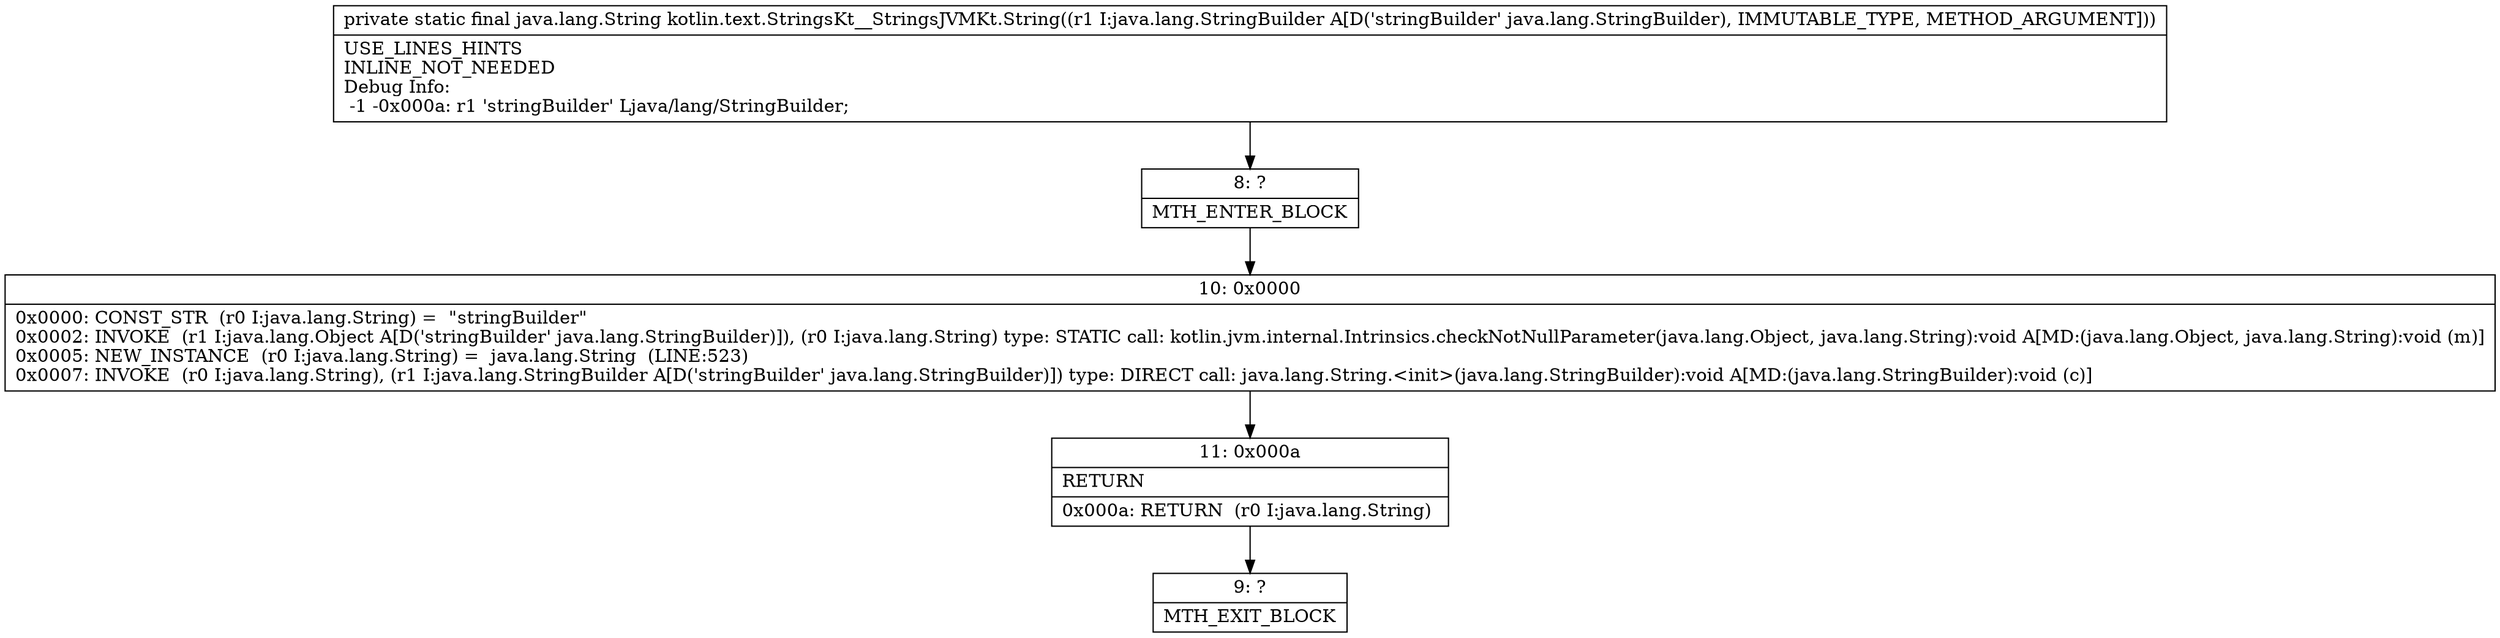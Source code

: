digraph "CFG forkotlin.text.StringsKt__StringsJVMKt.String(Ljava\/lang\/StringBuilder;)Ljava\/lang\/String;" {
Node_8 [shape=record,label="{8\:\ ?|MTH_ENTER_BLOCK\l}"];
Node_10 [shape=record,label="{10\:\ 0x0000|0x0000: CONST_STR  (r0 I:java.lang.String) =  \"stringBuilder\" \l0x0002: INVOKE  (r1 I:java.lang.Object A[D('stringBuilder' java.lang.StringBuilder)]), (r0 I:java.lang.String) type: STATIC call: kotlin.jvm.internal.Intrinsics.checkNotNullParameter(java.lang.Object, java.lang.String):void A[MD:(java.lang.Object, java.lang.String):void (m)]\l0x0005: NEW_INSTANCE  (r0 I:java.lang.String) =  java.lang.String  (LINE:523)\l0x0007: INVOKE  (r0 I:java.lang.String), (r1 I:java.lang.StringBuilder A[D('stringBuilder' java.lang.StringBuilder)]) type: DIRECT call: java.lang.String.\<init\>(java.lang.StringBuilder):void A[MD:(java.lang.StringBuilder):void (c)]\l}"];
Node_11 [shape=record,label="{11\:\ 0x000a|RETURN\l|0x000a: RETURN  (r0 I:java.lang.String) \l}"];
Node_9 [shape=record,label="{9\:\ ?|MTH_EXIT_BLOCK\l}"];
MethodNode[shape=record,label="{private static final java.lang.String kotlin.text.StringsKt__StringsJVMKt.String((r1 I:java.lang.StringBuilder A[D('stringBuilder' java.lang.StringBuilder), IMMUTABLE_TYPE, METHOD_ARGUMENT]))  | USE_LINES_HINTS\lINLINE_NOT_NEEDED\lDebug Info:\l  \-1 \-0x000a: r1 'stringBuilder' Ljava\/lang\/StringBuilder;\l}"];
MethodNode -> Node_8;Node_8 -> Node_10;
Node_10 -> Node_11;
Node_11 -> Node_9;
}

